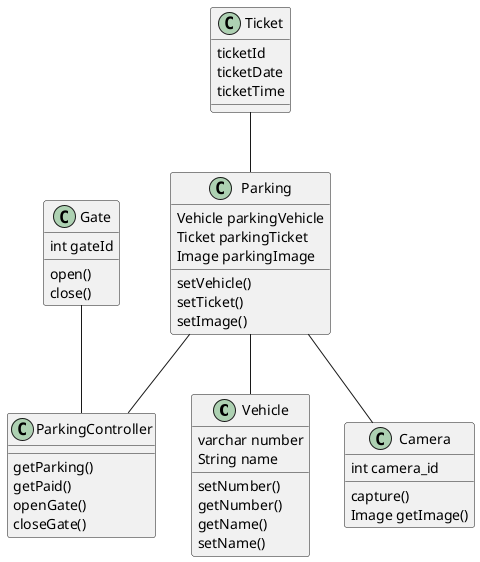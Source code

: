 @startuml
Vehicle : varchar number
Vehicle : String name
Vehicle : setNumber()
Vehicle : getNumber()
Vehicle : getName()
Vehicle : setName()
Ticket : ticketId
Ticket : ticketDate
Ticket : ticketTime
Gate : int gateId
Gate : open()
Gate : close()
ParkingController : getParking()
ParkingController : getPaid()
ParkingController : openGate()
ParkingController : closeGate()
Parking : Vehicle parkingVehicle
Parking : Ticket parkingTicket
Parking : Image parkingImage
Parking : setVehicle()
Parking : setTicket()
Parking : setImage()
Camera : int camera_id
Camera : capture()
Camera : Image getImage()
Parking -- ParkingController
Parking -- Vehicle
Parking -- Camera
Gate -- ParkingController
Ticket -- Parking
@enduml
